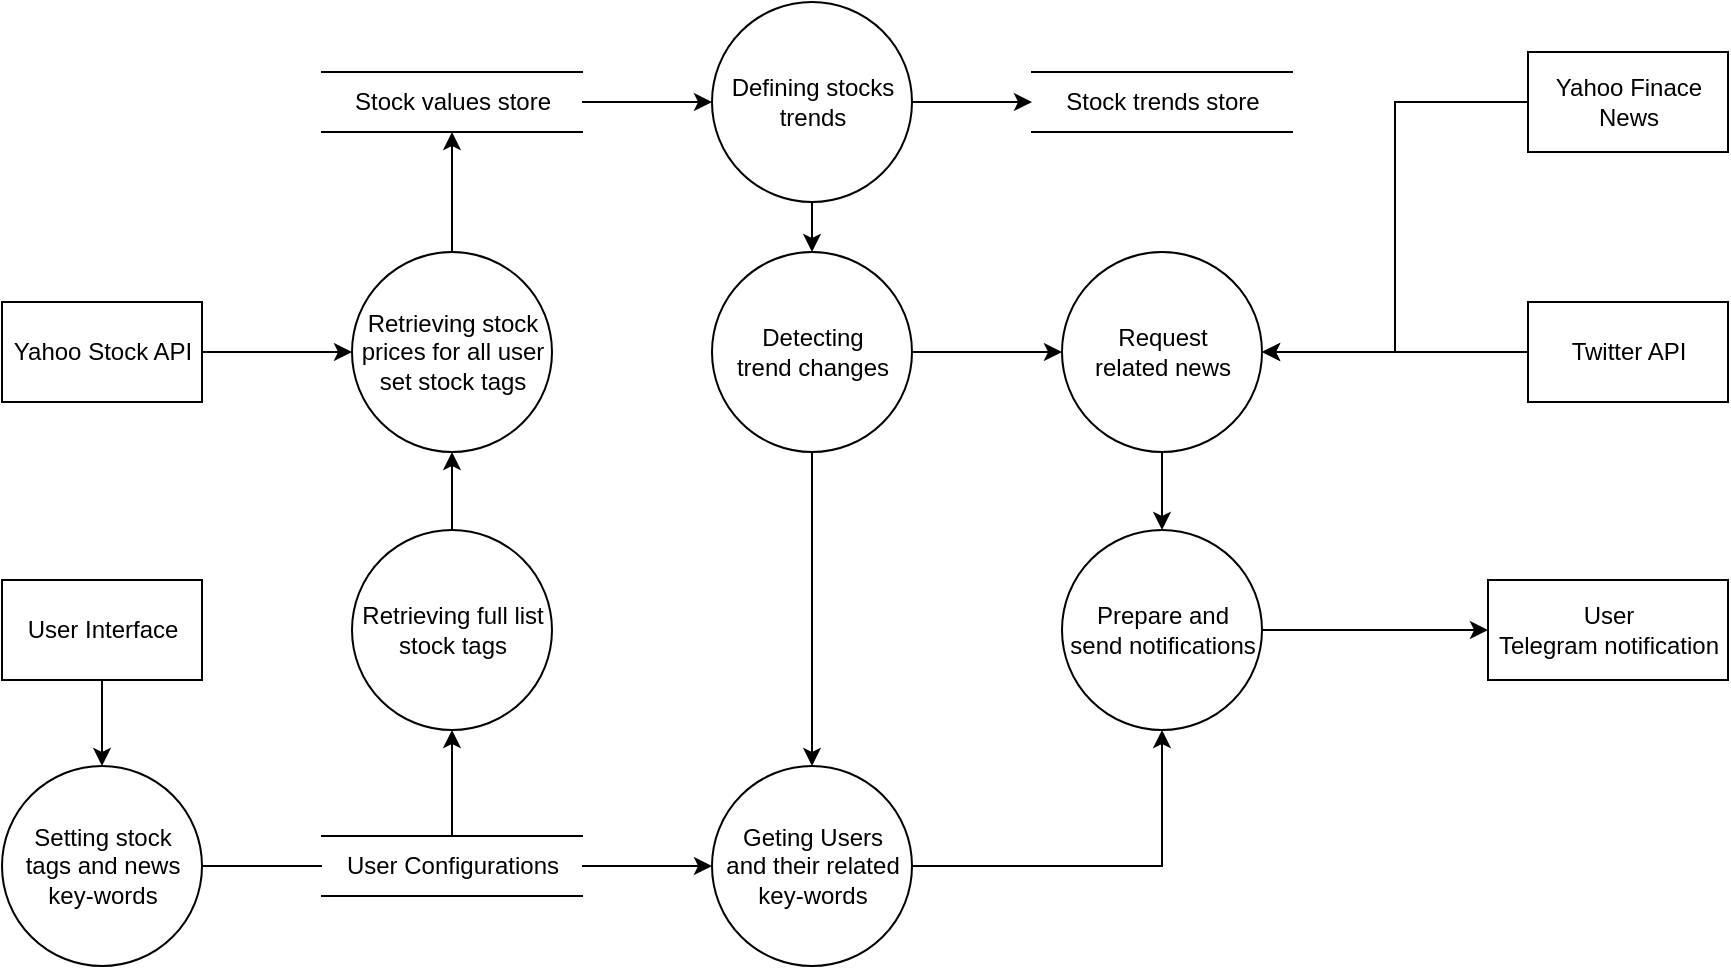 <mxfile version="15.8.7" type="device"><diagram id="2rWWvXWqgx7jwCKOhTCV" name="Page-1"><mxGraphModel dx="1342" dy="1025" grid="1" gridSize="10" guides="1" tooltips="1" connect="1" arrows="1" fold="1" page="1" pageScale="1" pageWidth="1169" pageHeight="827" math="0" shadow="0"><root><mxCell id="0"/><mxCell id="1" parent="0"/><mxCell id="dfa65XbFDBosv6D6lpKp-9" style="edgeStyle=orthogonalEdgeStyle;rounded=0;orthogonalLoop=1;jettySize=auto;html=1;" edge="1" parent="1" source="dfa65XbFDBosv6D6lpKp-1"><mxGeometry relative="1" as="geometry"><mxPoint x="320" y="605" as="targetPoint"/><Array as="points"><mxPoint x="375" y="605"/></Array></mxGeometry></mxCell><mxCell id="dfa65XbFDBosv6D6lpKp-1" value="Setting stock &lt;br&gt;tags and news &lt;br&gt;key-words" style="shape=ellipse;html=1;dashed=0;whitespace=wrap;perimeter=ellipsePerimeter;" vertex="1" parent="1"><mxGeometry x="150" y="555" width="100" height="100" as="geometry"/></mxCell><mxCell id="dfa65XbFDBosv6D6lpKp-38" style="edgeStyle=orthogonalEdgeStyle;rounded=0;orthogonalLoop=1;jettySize=auto;html=1;" edge="1" parent="1" source="dfa65XbFDBosv6D6lpKp-2" target="dfa65XbFDBosv6D6lpKp-35"><mxGeometry relative="1" as="geometry"/></mxCell><mxCell id="dfa65XbFDBosv6D6lpKp-2" value="Twitter API" style="html=1;dashed=0;whitespace=wrap;" vertex="1" parent="1"><mxGeometry x="913" y="323" width="100" height="50" as="geometry"/></mxCell><mxCell id="dfa65XbFDBosv6D6lpKp-13" style="edgeStyle=orthogonalEdgeStyle;rounded=0;orthogonalLoop=1;jettySize=auto;html=1;exitX=0.5;exitY=0;exitDx=0;exitDy=0;entryX=0.5;entryY=1;entryDx=0;entryDy=0;" edge="1" parent="1" source="dfa65XbFDBosv6D6lpKp-3" target="dfa65XbFDBosv6D6lpKp-12"><mxGeometry relative="1" as="geometry"/></mxCell><mxCell id="dfa65XbFDBosv6D6lpKp-25" style="edgeStyle=orthogonalEdgeStyle;rounded=0;orthogonalLoop=1;jettySize=auto;html=1;exitX=1;exitY=0.5;exitDx=0;exitDy=0;entryX=0;entryY=0.5;entryDx=0;entryDy=0;" edge="1" parent="1" source="dfa65XbFDBosv6D6lpKp-3" target="dfa65XbFDBosv6D6lpKp-24"><mxGeometry relative="1" as="geometry"><Array as="points"/></mxGeometry></mxCell><mxCell id="dfa65XbFDBosv6D6lpKp-3" value="User Configurations" style="html=1;dashed=0;whitespace=wrap;shape=partialRectangle;right=0;left=0;" vertex="1" parent="1"><mxGeometry x="310" y="590" width="130" height="30" as="geometry"/></mxCell><mxCell id="dfa65XbFDBosv6D6lpKp-37" style="edgeStyle=orthogonalEdgeStyle;rounded=0;orthogonalLoop=1;jettySize=auto;html=1;exitX=0;exitY=0.5;exitDx=0;exitDy=0;entryX=1;entryY=0.5;entryDx=0;entryDy=0;" edge="1" parent="1" source="dfa65XbFDBosv6D6lpKp-4" target="dfa65XbFDBosv6D6lpKp-35"><mxGeometry relative="1" as="geometry"/></mxCell><mxCell id="dfa65XbFDBosv6D6lpKp-4" value="Yahoo Finace &lt;br&gt;News" style="html=1;dashed=0;whitespace=wrap;" vertex="1" parent="1"><mxGeometry x="913" y="198" width="100" height="50" as="geometry"/></mxCell><mxCell id="dfa65XbFDBosv6D6lpKp-11" style="edgeStyle=orthogonalEdgeStyle;rounded=0;orthogonalLoop=1;jettySize=auto;html=1;exitX=1;exitY=0.5;exitDx=0;exitDy=0;entryX=0;entryY=0.5;entryDx=0;entryDy=0;" edge="1" parent="1" source="dfa65XbFDBosv6D6lpKp-5" target="dfa65XbFDBosv6D6lpKp-10"><mxGeometry relative="1" as="geometry"/></mxCell><mxCell id="dfa65XbFDBosv6D6lpKp-5" value="Yahoo Stock API" style="html=1;dashed=0;whitespace=wrap;" vertex="1" parent="1"><mxGeometry x="150" y="323" width="100" height="50" as="geometry"/></mxCell><mxCell id="dfa65XbFDBosv6D6lpKp-8" style="edgeStyle=orthogonalEdgeStyle;rounded=0;orthogonalLoop=1;jettySize=auto;html=1;entryX=0.5;entryY=0;entryDx=0;entryDy=0;" edge="1" parent="1" source="dfa65XbFDBosv6D6lpKp-6" target="dfa65XbFDBosv6D6lpKp-1"><mxGeometry relative="1" as="geometry"/></mxCell><mxCell id="dfa65XbFDBosv6D6lpKp-6" value="User Interface" style="html=1;dashed=0;whitespace=wrap;" vertex="1" parent="1"><mxGeometry x="150" y="462" width="100" height="50" as="geometry"/></mxCell><mxCell id="dfa65XbFDBosv6D6lpKp-16" style="edgeStyle=orthogonalEdgeStyle;rounded=0;orthogonalLoop=1;jettySize=auto;html=1;entryX=0.5;entryY=1;entryDx=0;entryDy=0;" edge="1" parent="1" source="dfa65XbFDBosv6D6lpKp-10" target="dfa65XbFDBosv6D6lpKp-15"><mxGeometry relative="1" as="geometry"/></mxCell><mxCell id="dfa65XbFDBosv6D6lpKp-10" value="Retrieving stock&lt;br&gt;prices for all user &lt;br&gt;set stock tags" style="shape=ellipse;html=1;dashed=0;whitespace=wrap;perimeter=ellipsePerimeter;" vertex="1" parent="1"><mxGeometry x="325" y="298" width="100" height="100" as="geometry"/></mxCell><mxCell id="dfa65XbFDBosv6D6lpKp-14" style="edgeStyle=orthogonalEdgeStyle;rounded=0;orthogonalLoop=1;jettySize=auto;html=1;exitX=0.5;exitY=0;exitDx=0;exitDy=0;entryX=0.5;entryY=1;entryDx=0;entryDy=0;" edge="1" parent="1" source="dfa65XbFDBosv6D6lpKp-12" target="dfa65XbFDBosv6D6lpKp-10"><mxGeometry relative="1" as="geometry"/></mxCell><mxCell id="dfa65XbFDBosv6D6lpKp-12" value="Retrieving full list &lt;br&gt;stock tags" style="shape=ellipse;html=1;dashed=0;whitespace=wrap;perimeter=ellipsePerimeter;" vertex="1" parent="1"><mxGeometry x="325" y="437" width="100" height="100" as="geometry"/></mxCell><mxCell id="dfa65XbFDBosv6D6lpKp-18" style="edgeStyle=orthogonalEdgeStyle;rounded=0;orthogonalLoop=1;jettySize=auto;html=1;exitX=1;exitY=0.5;exitDx=0;exitDy=0;entryX=0;entryY=0.5;entryDx=0;entryDy=0;" edge="1" parent="1" source="dfa65XbFDBosv6D6lpKp-15" target="dfa65XbFDBosv6D6lpKp-17"><mxGeometry relative="1" as="geometry"/></mxCell><mxCell id="dfa65XbFDBosv6D6lpKp-15" value="Stock values store" style="html=1;dashed=0;whitespace=wrap;shape=partialRectangle;right=0;left=0;" vertex="1" parent="1"><mxGeometry x="310" y="208" width="130" height="30" as="geometry"/></mxCell><mxCell id="dfa65XbFDBosv6D6lpKp-21" style="edgeStyle=orthogonalEdgeStyle;rounded=0;orthogonalLoop=1;jettySize=auto;html=1;" edge="1" parent="1" source="dfa65XbFDBosv6D6lpKp-17" target="dfa65XbFDBosv6D6lpKp-19"><mxGeometry relative="1" as="geometry"/></mxCell><mxCell id="dfa65XbFDBosv6D6lpKp-23" style="edgeStyle=orthogonalEdgeStyle;rounded=0;orthogonalLoop=1;jettySize=auto;html=1;exitX=1;exitY=0.5;exitDx=0;exitDy=0;entryX=0;entryY=0.5;entryDx=0;entryDy=0;" edge="1" parent="1" source="dfa65XbFDBosv6D6lpKp-17" target="dfa65XbFDBosv6D6lpKp-22"><mxGeometry relative="1" as="geometry"/></mxCell><mxCell id="dfa65XbFDBosv6D6lpKp-17" value="Defining stocks &lt;br&gt;trends" style="shape=ellipse;html=1;dashed=0;whitespace=wrap;perimeter=ellipsePerimeter;" vertex="1" parent="1"><mxGeometry x="505" y="173" width="100" height="100" as="geometry"/></mxCell><mxCell id="dfa65XbFDBosv6D6lpKp-36" style="edgeStyle=orthogonalEdgeStyle;rounded=0;orthogonalLoop=1;jettySize=auto;html=1;" edge="1" parent="1" source="dfa65XbFDBosv6D6lpKp-19" target="dfa65XbFDBosv6D6lpKp-35"><mxGeometry relative="1" as="geometry"/></mxCell><mxCell id="dfa65XbFDBosv6D6lpKp-40" style="edgeStyle=orthogonalEdgeStyle;rounded=0;orthogonalLoop=1;jettySize=auto;html=1;entryX=0.5;entryY=0;entryDx=0;entryDy=0;exitX=0.5;exitY=1;exitDx=0;exitDy=0;" edge="1" parent="1" source="dfa65XbFDBosv6D6lpKp-19" target="dfa65XbFDBosv6D6lpKp-24"><mxGeometry relative="1" as="geometry"/></mxCell><mxCell id="dfa65XbFDBosv6D6lpKp-19" value="Detecting &lt;br&gt;trend changes" style="shape=ellipse;html=1;dashed=0;whitespace=wrap;perimeter=ellipsePerimeter;" vertex="1" parent="1"><mxGeometry x="505" y="298" width="100" height="100" as="geometry"/></mxCell><mxCell id="dfa65XbFDBosv6D6lpKp-22" value="Stock trends store" style="html=1;dashed=0;whitespace=wrap;shape=partialRectangle;right=0;left=0;" vertex="1" parent="1"><mxGeometry x="665" y="208" width="130" height="30" as="geometry"/></mxCell><mxCell id="dfa65XbFDBosv6D6lpKp-32" style="edgeStyle=orthogonalEdgeStyle;rounded=0;orthogonalLoop=1;jettySize=auto;html=1;entryX=0.5;entryY=1;entryDx=0;entryDy=0;exitX=1;exitY=0.5;exitDx=0;exitDy=0;" edge="1" parent="1" source="dfa65XbFDBosv6D6lpKp-24" target="dfa65XbFDBosv6D6lpKp-27"><mxGeometry relative="1" as="geometry"><mxPoint x="610" y="438" as="sourcePoint"/></mxGeometry></mxCell><mxCell id="dfa65XbFDBosv6D6lpKp-24" value="Geting Users &lt;br&gt;and their related &lt;br&gt;key-words" style="shape=ellipse;html=1;dashed=0;whitespace=wrap;perimeter=ellipsePerimeter;" vertex="1" parent="1"><mxGeometry x="505" y="555" width="100" height="100" as="geometry"/></mxCell><mxCell id="dfa65XbFDBosv6D6lpKp-41" style="edgeStyle=orthogonalEdgeStyle;rounded=0;orthogonalLoop=1;jettySize=auto;html=1;" edge="1" parent="1" source="dfa65XbFDBosv6D6lpKp-27" target="dfa65XbFDBosv6D6lpKp-33"><mxGeometry relative="1" as="geometry"/></mxCell><mxCell id="dfa65XbFDBosv6D6lpKp-27" value="Prepare and &lt;br&gt;send&amp;nbsp;notifications" style="shape=ellipse;html=1;dashed=0;whitespace=wrap;perimeter=ellipsePerimeter;" vertex="1" parent="1"><mxGeometry x="680" y="437" width="100" height="100" as="geometry"/></mxCell><mxCell id="dfa65XbFDBosv6D6lpKp-33" value="User &lt;br&gt;Telegram notification" style="html=1;dashed=0;whitespace=wrap;" vertex="1" parent="1"><mxGeometry x="893" y="462" width="120" height="50" as="geometry"/></mxCell><mxCell id="dfa65XbFDBosv6D6lpKp-39" style="edgeStyle=orthogonalEdgeStyle;rounded=0;orthogonalLoop=1;jettySize=auto;html=1;entryX=0.5;entryY=0;entryDx=0;entryDy=0;" edge="1" parent="1" source="dfa65XbFDBosv6D6lpKp-35" target="dfa65XbFDBosv6D6lpKp-27"><mxGeometry relative="1" as="geometry"/></mxCell><mxCell id="dfa65XbFDBosv6D6lpKp-35" value="Request &lt;br&gt;related news" style="shape=ellipse;html=1;dashed=0;whitespace=wrap;perimeter=ellipsePerimeter;" vertex="1" parent="1"><mxGeometry x="680" y="298" width="100" height="100" as="geometry"/></mxCell></root></mxGraphModel></diagram></mxfile>